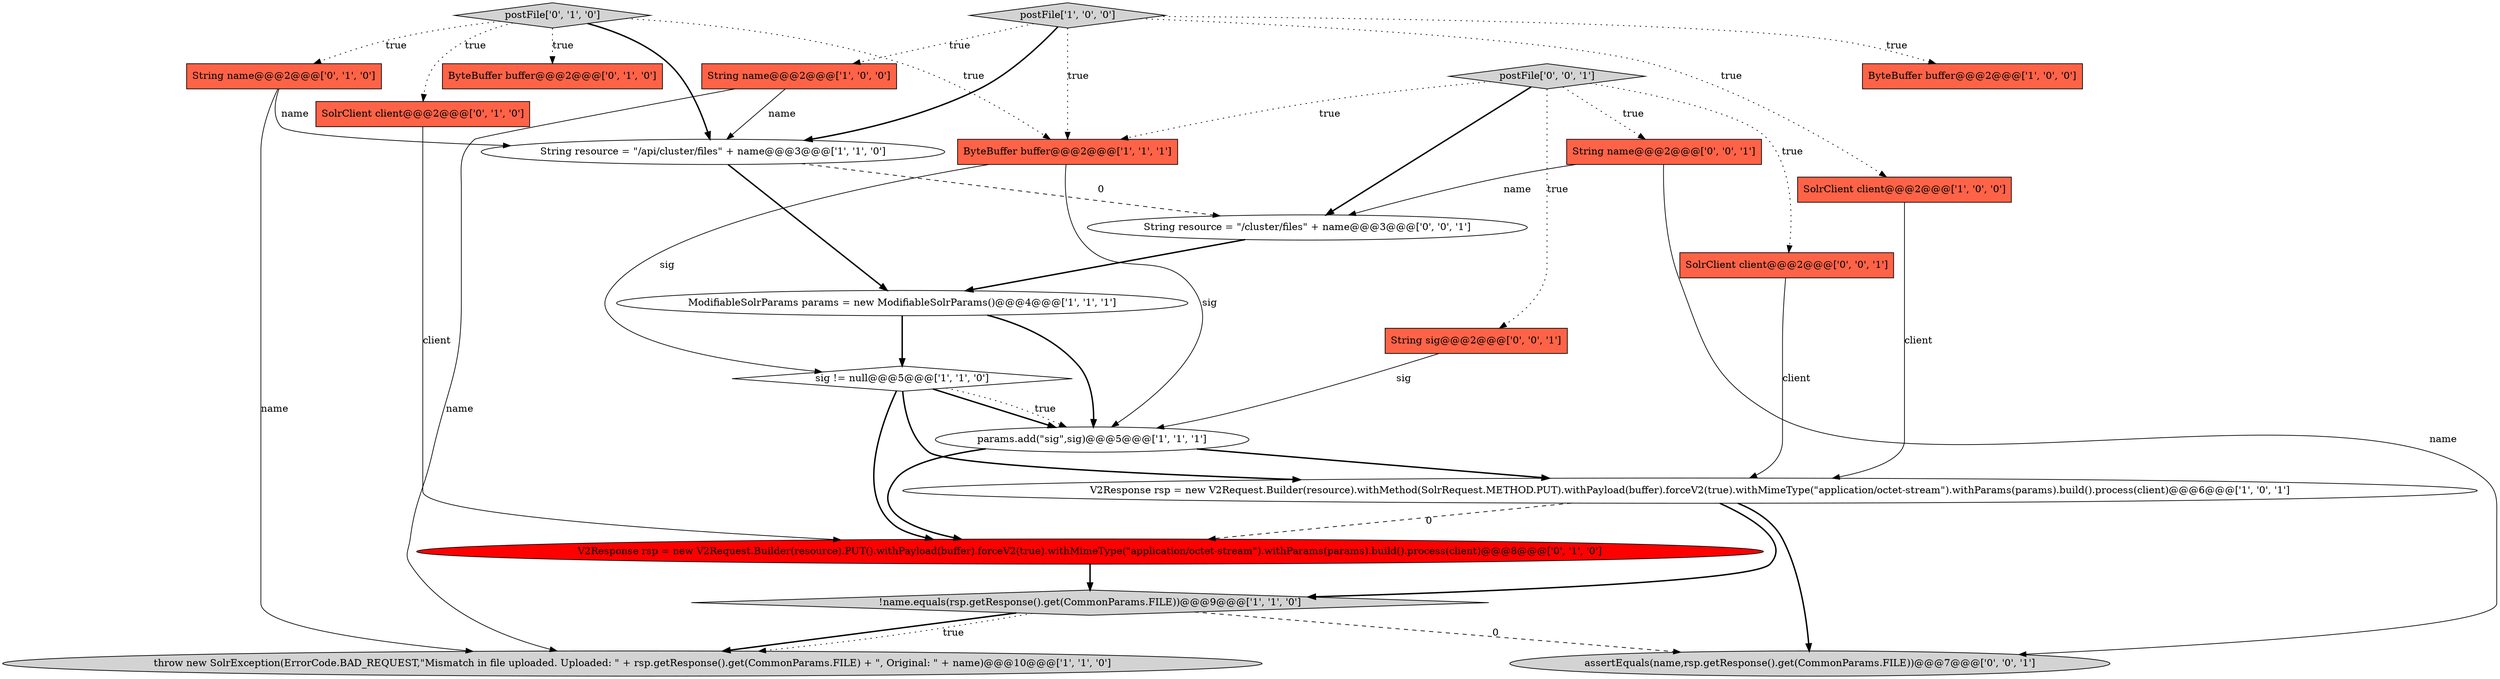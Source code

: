digraph {
19 [style = filled, label = "assertEquals(name,rsp.getResponse().get(CommonParams.FILE))@@@7@@@['0', '0', '1']", fillcolor = lightgray, shape = ellipse image = "AAA0AAABBB3BBB"];
8 [style = filled, label = "sig != null@@@5@@@['1', '1', '0']", fillcolor = white, shape = diamond image = "AAA0AAABBB1BBB"];
13 [style = filled, label = "String name@@@2@@@['0', '1', '0']", fillcolor = tomato, shape = box image = "AAA0AAABBB2BBB"];
17 [style = filled, label = "SolrClient client@@@2@@@['0', '0', '1']", fillcolor = tomato, shape = box image = "AAA0AAABBB3BBB"];
22 [style = filled, label = "postFile['0', '0', '1']", fillcolor = lightgray, shape = diamond image = "AAA0AAABBB3BBB"];
10 [style = filled, label = "!name.equals(rsp.getResponse().get(CommonParams.FILE))@@@9@@@['1', '1', '0']", fillcolor = lightgray, shape = diamond image = "AAA0AAABBB1BBB"];
0 [style = filled, label = "throw new SolrException(ErrorCode.BAD_REQUEST,\"Mismatch in file uploaded. Uploaded: \" + rsp.getResponse().get(CommonParams.FILE) + \", Original: \" + name)@@@10@@@['1', '1', '0']", fillcolor = lightgray, shape = ellipse image = "AAA0AAABBB1BBB"];
12 [style = filled, label = "ByteBuffer buffer@@@2@@@['0', '1', '0']", fillcolor = tomato, shape = box image = "AAA0AAABBB2BBB"];
1 [style = filled, label = "String name@@@2@@@['1', '0', '0']", fillcolor = tomato, shape = box image = "AAA0AAABBB1BBB"];
7 [style = filled, label = "String resource = \"/api/cluster/files\" + name@@@3@@@['1', '1', '0']", fillcolor = white, shape = ellipse image = "AAA0AAABBB1BBB"];
18 [style = filled, label = "String resource = \"/cluster/files\" + name@@@3@@@['0', '0', '1']", fillcolor = white, shape = ellipse image = "AAA0AAABBB3BBB"];
15 [style = filled, label = "postFile['0', '1', '0']", fillcolor = lightgray, shape = diamond image = "AAA0AAABBB2BBB"];
9 [style = filled, label = "ModifiableSolrParams params = new ModifiableSolrParams()@@@4@@@['1', '1', '1']", fillcolor = white, shape = ellipse image = "AAA0AAABBB1BBB"];
21 [style = filled, label = "String sig@@@2@@@['0', '0', '1']", fillcolor = tomato, shape = box image = "AAA0AAABBB3BBB"];
3 [style = filled, label = "ByteBuffer buffer@@@2@@@['1', '0', '0']", fillcolor = tomato, shape = box image = "AAA0AAABBB1BBB"];
6 [style = filled, label = "params.add(\"sig\",sig)@@@5@@@['1', '1', '1']", fillcolor = white, shape = ellipse image = "AAA0AAABBB1BBB"];
16 [style = filled, label = "V2Response rsp = new V2Request.Builder(resource).PUT().withPayload(buffer).forceV2(true).withMimeType(\"application/octet-stream\").withParams(params).build().process(client)@@@8@@@['0', '1', '0']", fillcolor = red, shape = ellipse image = "AAA1AAABBB2BBB"];
14 [style = filled, label = "SolrClient client@@@2@@@['0', '1', '0']", fillcolor = tomato, shape = box image = "AAA0AAABBB2BBB"];
2 [style = filled, label = "SolrClient client@@@2@@@['1', '0', '0']", fillcolor = tomato, shape = box image = "AAA0AAABBB1BBB"];
11 [style = filled, label = "ByteBuffer buffer@@@2@@@['1', '1', '1']", fillcolor = tomato, shape = box image = "AAA0AAABBB1BBB"];
5 [style = filled, label = "postFile['1', '0', '0']", fillcolor = lightgray, shape = diamond image = "AAA0AAABBB1BBB"];
20 [style = filled, label = "String name@@@2@@@['0', '0', '1']", fillcolor = tomato, shape = box image = "AAA0AAABBB3BBB"];
4 [style = filled, label = "V2Response rsp = new V2Request.Builder(resource).withMethod(SolrRequest.METHOD.PUT).withPayload(buffer).forceV2(true).withMimeType(\"application/octet-stream\").withParams(params).build().process(client)@@@6@@@['1', '0', '1']", fillcolor = white, shape = ellipse image = "AAA0AAABBB1BBB"];
22->21 [style = dotted, label="true"];
4->10 [style = bold, label=""];
8->16 [style = bold, label=""];
4->16 [style = dashed, label="0"];
17->4 [style = solid, label="client"];
1->0 [style = solid, label="name"];
2->4 [style = solid, label="client"];
15->7 [style = bold, label=""];
7->18 [style = dashed, label="0"];
21->6 [style = solid, label="sig"];
20->19 [style = solid, label="name"];
16->10 [style = bold, label=""];
10->19 [style = dashed, label="0"];
5->1 [style = dotted, label="true"];
4->19 [style = bold, label=""];
13->7 [style = solid, label="name"];
22->11 [style = dotted, label="true"];
8->6 [style = bold, label=""];
5->3 [style = dotted, label="true"];
15->14 [style = dotted, label="true"];
11->8 [style = solid, label="sig"];
9->8 [style = bold, label=""];
14->16 [style = solid, label="client"];
9->6 [style = bold, label=""];
15->13 [style = dotted, label="true"];
7->9 [style = bold, label=""];
6->4 [style = bold, label=""];
22->18 [style = bold, label=""];
5->11 [style = dotted, label="true"];
22->20 [style = dotted, label="true"];
1->7 [style = solid, label="name"];
8->6 [style = dotted, label="true"];
13->0 [style = solid, label="name"];
20->18 [style = solid, label="name"];
6->16 [style = bold, label=""];
10->0 [style = bold, label=""];
18->9 [style = bold, label=""];
15->11 [style = dotted, label="true"];
15->12 [style = dotted, label="true"];
5->7 [style = bold, label=""];
10->0 [style = dotted, label="true"];
22->17 [style = dotted, label="true"];
8->4 [style = bold, label=""];
11->6 [style = solid, label="sig"];
5->2 [style = dotted, label="true"];
}
